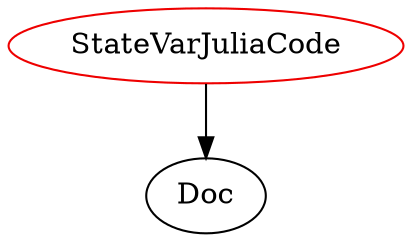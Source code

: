 digraph statevarjuliacode{
StateVarJuliaCode	[shape=oval, color=red2, label="StateVarJuliaCode"];
StateVarJuliaCode -> Doc;
}
